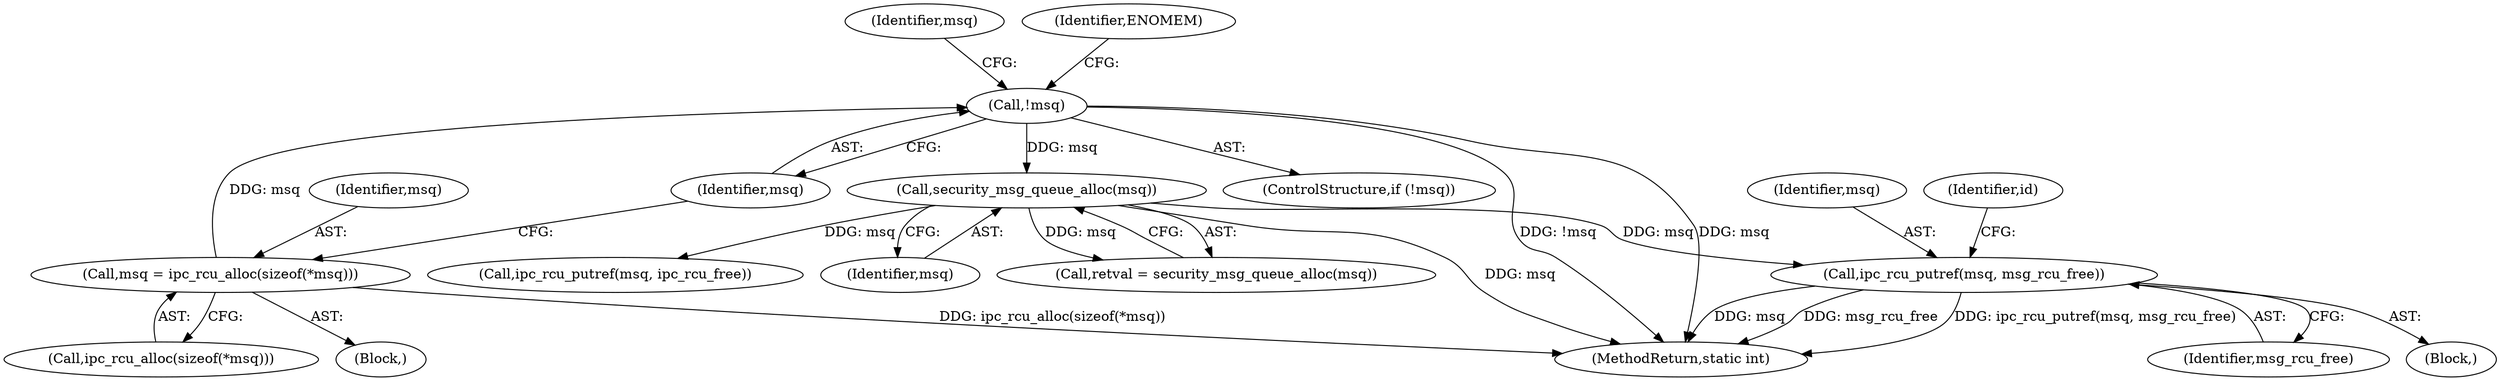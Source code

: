digraph "1_linux_b9a532277938798b53178d5a66af6e2915cb27cf@del" {
"1000185" [label="(Call,ipc_rcu_putref(msq, msg_rcu_free))"];
"1000157" [label="(Call,security_msg_queue_alloc(msq))"];
"1000127" [label="(Call,!msq)"];
"1000120" [label="(Call,msq = ipc_rcu_alloc(sizeof(*msq)))"];
"1000184" [label="(Block,)"];
"1000187" [label="(Identifier,msg_rcu_free)"];
"1000256" [label="(MethodReturn,static int)"];
"1000127" [label="(Call,!msq)"];
"1000162" [label="(Call,ipc_rcu_putref(msq, ipc_rcu_free))"];
"1000135" [label="(Identifier,msq)"];
"1000104" [label="(Block,)"];
"1000121" [label="(Identifier,msq)"];
"1000120" [label="(Call,msq = ipc_rcu_alloc(sizeof(*msq)))"];
"1000131" [label="(Identifier,ENOMEM)"];
"1000126" [label="(ControlStructure,if (!msq))"];
"1000186" [label="(Identifier,msq)"];
"1000189" [label="(Identifier,id)"];
"1000157" [label="(Call,security_msg_queue_alloc(msq))"];
"1000158" [label="(Identifier,msq)"];
"1000155" [label="(Call,retval = security_msg_queue_alloc(msq))"];
"1000185" [label="(Call,ipc_rcu_putref(msq, msg_rcu_free))"];
"1000128" [label="(Identifier,msq)"];
"1000122" [label="(Call,ipc_rcu_alloc(sizeof(*msq)))"];
"1000185" -> "1000184"  [label="AST: "];
"1000185" -> "1000187"  [label="CFG: "];
"1000186" -> "1000185"  [label="AST: "];
"1000187" -> "1000185"  [label="AST: "];
"1000189" -> "1000185"  [label="CFG: "];
"1000185" -> "1000256"  [label="DDG: ipc_rcu_putref(msq, msg_rcu_free)"];
"1000185" -> "1000256"  [label="DDG: msq"];
"1000185" -> "1000256"  [label="DDG: msg_rcu_free"];
"1000157" -> "1000185"  [label="DDG: msq"];
"1000157" -> "1000155"  [label="AST: "];
"1000157" -> "1000158"  [label="CFG: "];
"1000158" -> "1000157"  [label="AST: "];
"1000155" -> "1000157"  [label="CFG: "];
"1000157" -> "1000256"  [label="DDG: msq"];
"1000157" -> "1000155"  [label="DDG: msq"];
"1000127" -> "1000157"  [label="DDG: msq"];
"1000157" -> "1000162"  [label="DDG: msq"];
"1000127" -> "1000126"  [label="AST: "];
"1000127" -> "1000128"  [label="CFG: "];
"1000128" -> "1000127"  [label="AST: "];
"1000131" -> "1000127"  [label="CFG: "];
"1000135" -> "1000127"  [label="CFG: "];
"1000127" -> "1000256"  [label="DDG: !msq"];
"1000127" -> "1000256"  [label="DDG: msq"];
"1000120" -> "1000127"  [label="DDG: msq"];
"1000120" -> "1000104"  [label="AST: "];
"1000120" -> "1000122"  [label="CFG: "];
"1000121" -> "1000120"  [label="AST: "];
"1000122" -> "1000120"  [label="AST: "];
"1000128" -> "1000120"  [label="CFG: "];
"1000120" -> "1000256"  [label="DDG: ipc_rcu_alloc(sizeof(*msq))"];
}
